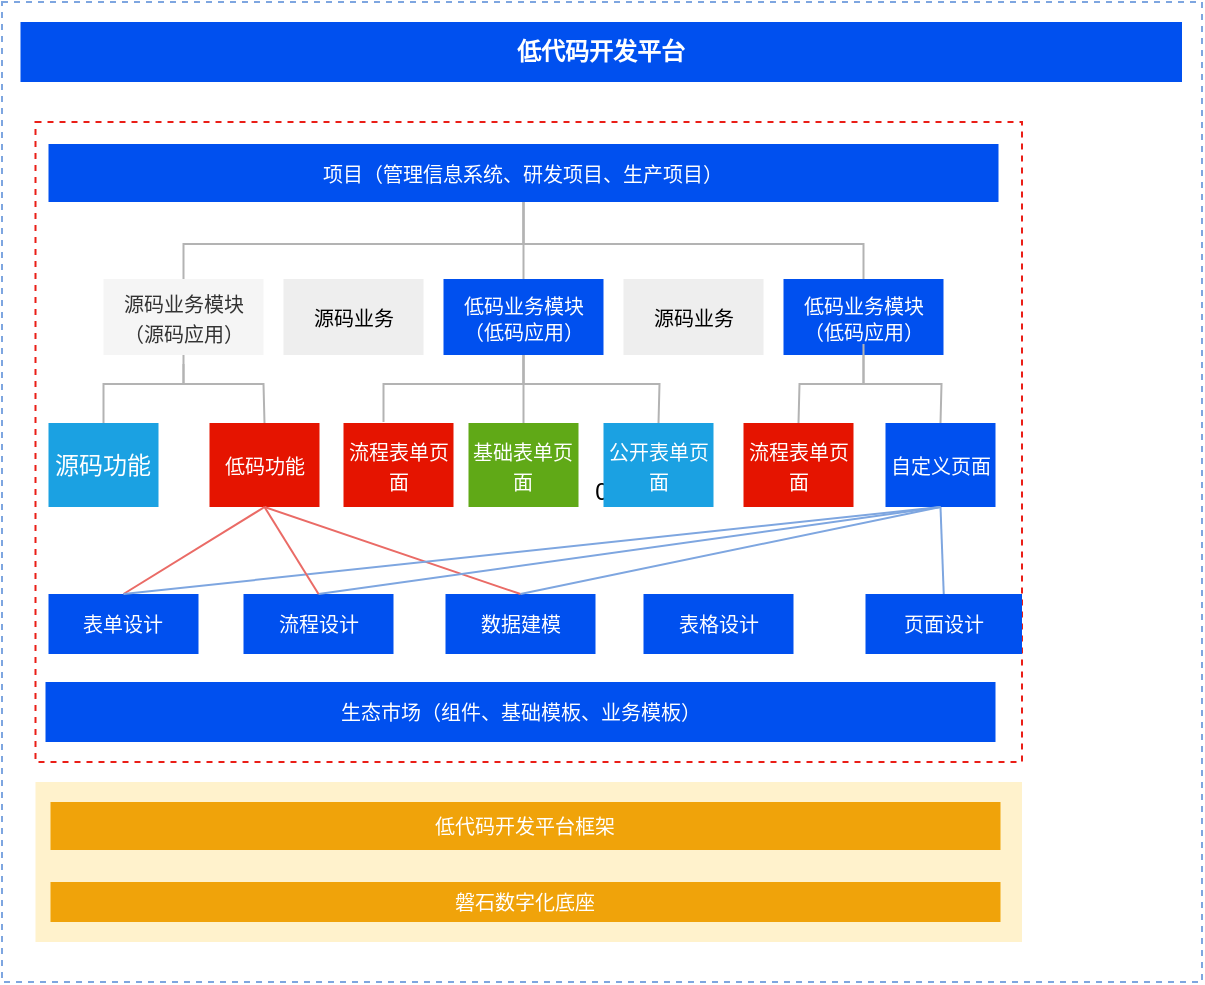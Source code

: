 <mxfile version="24.4.4" type="github">
  <diagram name="第 1 页" id="Xk4DTeO2L7ebXj1VIphF">
    <mxGraphModel dx="989" dy="538" grid="1" gridSize="10" guides="1" tooltips="1" connect="1" arrows="1" fold="1" page="1" pageScale="1" pageWidth="827" pageHeight="1169" math="0" shadow="0">
      <root>
        <mxCell id="0" />
        <mxCell id="1" parent="0" />
        <mxCell id="2grN98Y4-Hv0bliAiQ4v-1" value="0" style="rounded=0;whiteSpace=wrap;html=1;fillColor=none;strokeColor=#7EA6E0;strokeWidth=1;dashed=1;" parent="1" vertex="1">
          <mxGeometry x="320" y="400" width="600" height="490" as="geometry" />
        </mxCell>
        <mxCell id="Bs9pkw0BLUhhkMPPzYj--3" value="" style="rounded=0;whiteSpace=wrap;html=1;fillColor=#fff2cc;dashed=1;strokeColor=none;" parent="1" vertex="1">
          <mxGeometry x="336.75" y="790" width="493.25" height="80" as="geometry" />
        </mxCell>
        <mxCell id="2grN98Y4-Hv0bliAiQ4v-3" value="" style="rounded=0;whiteSpace=wrap;html=1;fillColor=none;dashed=1;strokeColor=#EA1E17;" parent="1" vertex="1">
          <mxGeometry x="336.75" y="460" width="493.25" height="320" as="geometry" />
        </mxCell>
        <mxCell id="2grN98Y4-Hv0bliAiQ4v-35" value="&lt;b style=&quot;&quot;&gt;&lt;font style=&quot;font-size: 12px;&quot;&gt;低代码开发平台&lt;/font&gt;&lt;/b&gt;" style="rounded=0;whiteSpace=wrap;html=1;fillColor=#0050ef;fontColor=#ffffff;strokeColor=none;" parent="1" vertex="1">
          <mxGeometry x="329.25" y="410" width="580.75" height="30" as="geometry" />
        </mxCell>
        <mxCell id="2grN98Y4-Hv0bliAiQ4v-36" value="&lt;font color=&quot;#ffffff&quot; style=&quot;font-size: 10px;&quot;&gt;低代码开发平台框架&lt;/font&gt;" style="rounded=0;whiteSpace=wrap;html=1;fillColor=#f0a30a;strokeColor=none;align=center;fontColor=#000000;" parent="1" vertex="1">
          <mxGeometry x="344.25" y="800" width="475" height="24" as="geometry" />
        </mxCell>
        <mxCell id="2grN98Y4-Hv0bliAiQ4v-37" value="&lt;font color=&quot;#ffffff&quot; style=&quot;font-size: 10px;&quot;&gt;磐石数字化底座&lt;/font&gt;" style="rounded=0;whiteSpace=wrap;html=1;fillColor=#f0a30a;strokeColor=none;align=center;fontColor=#000000;" parent="1" vertex="1">
          <mxGeometry x="344.25" y="840" width="475" height="20" as="geometry" />
        </mxCell>
        <mxCell id="2grN98Y4-Hv0bliAiQ4v-41" value="&lt;span style=&quot;font-size: 10px;&quot;&gt;项目（管理信息系统、研发项目、生产项目）&lt;/span&gt;" style="rounded=0;whiteSpace=wrap;html=1;fillColor=#0050ef;fontColor=#ffffff;strokeColor=none;align=center;" parent="1" vertex="1">
          <mxGeometry x="343.25" y="471" width="475" height="29" as="geometry" />
        </mxCell>
        <mxCell id="2grN98Y4-Hv0bliAiQ4v-42" value="&lt;span style=&quot;font-size: 10px;&quot;&gt;源码业务模块&lt;/span&gt;&lt;div&gt;&lt;span style=&quot;font-size: 10px;&quot;&gt;（源码应用）&lt;/span&gt;&lt;/div&gt;" style="rounded=0;whiteSpace=wrap;html=1;align=center;fillColor=#f5f5f5;fontColor=#333333;strokeColor=none;" parent="1" vertex="1">
          <mxGeometry x="370.75" y="538.5" width="80" height="38" as="geometry" />
        </mxCell>
        <mxCell id="2grN98Y4-Hv0bliAiQ4v-43" value="&lt;span style=&quot;font-size: 10px;&quot;&gt;低码功能&lt;/span&gt;" style="rounded=0;whiteSpace=wrap;html=1;fillColor=#e51400;fontColor=#ffffff;strokeColor=none;align=center;" parent="1" vertex="1">
          <mxGeometry x="423.75" y="610.5" width="55" height="42" as="geometry" />
        </mxCell>
        <mxCell id="2grN98Y4-Hv0bliAiQ4v-44" value="&lt;font style=&quot;font-size: 10px;&quot;&gt;表单设计&lt;/font&gt;" style="rounded=0;whiteSpace=wrap;html=1;fillColor=#0050ef;fontColor=#ffffff;strokeColor=none;align=center;" parent="1" vertex="1">
          <mxGeometry x="343.25" y="696" width="75" height="30" as="geometry" />
        </mxCell>
        <mxCell id="2grN98Y4-Hv0bliAiQ4v-45" style="edgeStyle=orthogonalEdgeStyle;rounded=0;orthogonalLoop=1;jettySize=auto;html=1;exitX=0.5;exitY=1;exitDx=0;exitDy=0;" parent="1" source="2grN98Y4-Hv0bliAiQ4v-44" target="2grN98Y4-Hv0bliAiQ4v-44" edge="1">
          <mxGeometry relative="1" as="geometry" />
        </mxCell>
        <mxCell id="2grN98Y4-Hv0bliAiQ4v-46" value="&lt;font style=&quot;font-size: 10px;&quot;&gt;低码业务模块&lt;/font&gt;&lt;div style=&quot;font-size: 10px;&quot;&gt;&lt;font style=&quot;font-size: 10px;&quot;&gt;（低码应用）&lt;/font&gt;&lt;/div&gt;" style="rounded=0;whiteSpace=wrap;html=1;fillColor=#0050ef;fontColor=#ffffff;strokeColor=none;align=center;" parent="1" vertex="1">
          <mxGeometry x="540.75" y="538.5" width="80" height="38" as="geometry" />
        </mxCell>
        <mxCell id="2grN98Y4-Hv0bliAiQ4v-47" value="&lt;font style=&quot;color: rgb(255, 255, 255); font-size: 10px;&quot;&gt;低码业务模块&lt;/font&gt;&lt;div style=&quot;color: rgb(255, 255, 255); font-size: 10px;&quot;&gt;（低码应用）&lt;/div&gt;" style="rounded=0;whiteSpace=wrap;html=1;align=center;fillColor=#0050ef;fontColor=#ffffff;strokeColor=none;" parent="1" vertex="1">
          <mxGeometry x="710.75" y="538.5" width="80" height="38" as="geometry" />
        </mxCell>
        <mxCell id="2grN98Y4-Hv0bliAiQ4v-48" value="源码功能" style="rounded=0;whiteSpace=wrap;html=1;fillColor=#1ba1e2;strokeColor=none;align=center;fontColor=#ffffff;" parent="1" vertex="1">
          <mxGeometry x="343.25" y="610.5" width="55" height="42" as="geometry" />
        </mxCell>
        <mxCell id="2grN98Y4-Hv0bliAiQ4v-49" value="&lt;font style=&quot;font-size: 10px;&quot;&gt;流程表单页面&lt;/font&gt;" style="rounded=0;whiteSpace=wrap;html=1;fillColor=#e51400;fontColor=#ffffff;strokeColor=none;align=center;" parent="1" vertex="1">
          <mxGeometry x="490.75" y="610.5" width="55" height="42" as="geometry" />
        </mxCell>
        <mxCell id="2grN98Y4-Hv0bliAiQ4v-50" value="&lt;font style=&quot;font-size: 10px;&quot;&gt;基础表单页面&lt;/font&gt;" style="rounded=0;whiteSpace=wrap;html=1;fillColor=#60a917;strokeColor=none;align=center;fontColor=#ffffff;" parent="1" vertex="1">
          <mxGeometry x="553.25" y="610.5" width="55" height="42" as="geometry" />
        </mxCell>
        <mxCell id="2grN98Y4-Hv0bliAiQ4v-51" value="&lt;font style=&quot;font-size: 10px;&quot;&gt;公开表单页面&lt;/font&gt;" style="rounded=0;whiteSpace=wrap;html=1;fillColor=#1ba1e2;strokeColor=none;align=center;fontColor=#ffffff;" parent="1" vertex="1">
          <mxGeometry x="620.75" y="610.5" width="55" height="42" as="geometry" />
        </mxCell>
        <mxCell id="2grN98Y4-Hv0bliAiQ4v-52" value="&lt;span style=&quot;font-size: 10px;&quot;&gt;流程表单页面&lt;/span&gt;" style="rounded=0;whiteSpace=wrap;html=1;fillColor=#e51400;fontColor=#ffffff;strokeColor=none;align=center;" parent="1" vertex="1">
          <mxGeometry x="690.75" y="610.5" width="55" height="42" as="geometry" />
        </mxCell>
        <mxCell id="2grN98Y4-Hv0bliAiQ4v-53" value="&lt;font style=&quot;font-size: 10px;&quot;&gt;自定义页面&lt;/font&gt;" style="rounded=0;whiteSpace=wrap;html=1;fillColor=#0050ef;fontColor=#ffffff;strokeColor=none;align=center;" parent="1" vertex="1">
          <mxGeometry x="761.75" y="610.5" width="55" height="42" as="geometry" />
        </mxCell>
        <mxCell id="2grN98Y4-Hv0bliAiQ4v-54" value="" style="endArrow=none;html=1;rounded=0;exitX=0.5;exitY=0;exitDx=0;exitDy=0;entryX=0.5;entryY=1;entryDx=0;entryDy=0;strokeColor=#B3B3B3;" parent="1" source="2grN98Y4-Hv0bliAiQ4v-42" target="2grN98Y4-Hv0bliAiQ4v-41" edge="1">
          <mxGeometry width="50" height="50" relative="1" as="geometry">
            <mxPoint x="540.75" y="531" as="sourcePoint" />
            <mxPoint x="590.75" y="481" as="targetPoint" />
            <Array as="points">
              <mxPoint x="410.75" y="521" />
              <mxPoint x="580.75" y="521" />
            </Array>
          </mxGeometry>
        </mxCell>
        <mxCell id="2grN98Y4-Hv0bliAiQ4v-55" value="" style="endArrow=none;html=1;rounded=0;exitX=0.5;exitY=0;exitDx=0;exitDy=0;entryX=0.5;entryY=1;entryDx=0;entryDy=0;strokeColor=#B3B3B3;" parent="1" source="2grN98Y4-Hv0bliAiQ4v-46" target="2grN98Y4-Hv0bliAiQ4v-41" edge="1">
          <mxGeometry width="50" height="50" relative="1" as="geometry">
            <mxPoint x="660.75" y="501" as="sourcePoint" />
            <mxPoint x="710.75" y="451" as="targetPoint" />
          </mxGeometry>
        </mxCell>
        <mxCell id="2grN98Y4-Hv0bliAiQ4v-56" value="" style="endArrow=none;html=1;rounded=0;exitX=0.5;exitY=0;exitDx=0;exitDy=0;entryX=0.5;entryY=1;entryDx=0;entryDy=0;strokeColor=#B3B3B3;" parent="1" source="2grN98Y4-Hv0bliAiQ4v-47" target="2grN98Y4-Hv0bliAiQ4v-41" edge="1">
          <mxGeometry width="50" height="50" relative="1" as="geometry">
            <mxPoint x="590.75" y="544" as="sourcePoint" />
            <mxPoint x="590.75" y="511" as="targetPoint" />
            <Array as="points">
              <mxPoint x="750.75" y="521" />
              <mxPoint x="580.75" y="521" />
            </Array>
          </mxGeometry>
        </mxCell>
        <mxCell id="2grN98Y4-Hv0bliAiQ4v-57" value="" style="endArrow=none;html=1;rounded=0;exitX=0.5;exitY=0;exitDx=0;exitDy=0;entryX=0.5;entryY=1;entryDx=0;entryDy=0;strokeColor=#B3B3B3;" parent="1" source="2grN98Y4-Hv0bliAiQ4v-48" target="2grN98Y4-Hv0bliAiQ4v-42" edge="1">
          <mxGeometry width="50" height="50" relative="1" as="geometry">
            <mxPoint x="520.75" y="571" as="sourcePoint" />
            <mxPoint x="570.75" y="521" as="targetPoint" />
            <Array as="points">
              <mxPoint x="370.75" y="591" />
              <mxPoint x="410.75" y="591" />
            </Array>
          </mxGeometry>
        </mxCell>
        <mxCell id="2grN98Y4-Hv0bliAiQ4v-58" value="" style="endArrow=none;html=1;rounded=0;exitX=0.5;exitY=0;exitDx=0;exitDy=0;strokeColor=#B3B3B3;" parent="1" source="2grN98Y4-Hv0bliAiQ4v-43" edge="1">
          <mxGeometry width="50" height="50" relative="1" as="geometry">
            <mxPoint x="380.75" y="620" as="sourcePoint" />
            <mxPoint x="410.75" y="581" as="targetPoint" />
            <Array as="points">
              <mxPoint x="450.75" y="591" />
              <mxPoint x="410.75" y="591" />
            </Array>
          </mxGeometry>
        </mxCell>
        <mxCell id="2grN98Y4-Hv0bliAiQ4v-59" value="" style="endArrow=none;html=1;rounded=0;exitX=0.5;exitY=0;exitDx=0;exitDy=0;entryX=0.5;entryY=1;entryDx=0;entryDy=0;strokeColor=#B3B3B3;" parent="1" target="2grN98Y4-Hv0bliAiQ4v-46" edge="1">
          <mxGeometry width="50" height="50" relative="1" as="geometry">
            <mxPoint x="510.75" y="610" as="sourcePoint" />
            <mxPoint x="573.25" y="572" as="targetPoint" />
            <Array as="points">
              <mxPoint x="510.75" y="591" />
              <mxPoint x="580.75" y="591" />
            </Array>
          </mxGeometry>
        </mxCell>
        <mxCell id="2grN98Y4-Hv0bliAiQ4v-60" value="" style="endArrow=none;html=1;rounded=0;exitX=0.5;exitY=0;exitDx=0;exitDy=0;entryX=0.5;entryY=1;entryDx=0;entryDy=0;strokeColor=#B3B3B3;" parent="1" source="2grN98Y4-Hv0bliAiQ4v-50" target="2grN98Y4-Hv0bliAiQ4v-46" edge="1">
          <mxGeometry width="50" height="50" relative="1" as="geometry">
            <mxPoint x="810.75" y="501" as="sourcePoint" />
            <mxPoint x="580.75" y="571" as="targetPoint" />
          </mxGeometry>
        </mxCell>
        <mxCell id="2grN98Y4-Hv0bliAiQ4v-61" value="" style="endArrow=none;html=1;rounded=0;entryX=0.5;entryY=0;entryDx=0;entryDy=0;exitX=0.5;exitY=1;exitDx=0;exitDy=0;strokeColor=#B3B3B3;" parent="1" source="2grN98Y4-Hv0bliAiQ4v-46" target="2grN98Y4-Hv0bliAiQ4v-51" edge="1">
          <mxGeometry width="50" height="50" relative="1" as="geometry">
            <mxPoint x="580.75" y="581" as="sourcePoint" />
            <mxPoint x="720.75" y="511" as="targetPoint" />
            <Array as="points">
              <mxPoint x="580.75" y="591" />
              <mxPoint x="648.75" y="591" />
            </Array>
          </mxGeometry>
        </mxCell>
        <mxCell id="2grN98Y4-Hv0bliAiQ4v-62" value="" style="endArrow=none;html=1;rounded=0;exitX=0.5;exitY=0;exitDx=0;exitDy=0;strokeColor=#B3B3B3;" parent="1" source="2grN98Y4-Hv0bliAiQ4v-52" edge="1">
          <mxGeometry width="50" height="50" relative="1" as="geometry">
            <mxPoint x="720.75" y="591" as="sourcePoint" />
            <mxPoint x="750.75" y="571" as="targetPoint" />
            <Array as="points">
              <mxPoint x="718.75" y="591" />
              <mxPoint x="750.75" y="591" />
            </Array>
          </mxGeometry>
        </mxCell>
        <mxCell id="2grN98Y4-Hv0bliAiQ4v-63" value="" style="endArrow=none;html=1;rounded=0;entryX=0.5;entryY=0;entryDx=0;entryDy=0;exitX=0.5;exitY=1;exitDx=0;exitDy=0;strokeColor=#B3B3B3;" parent="1" source="2grN98Y4-Hv0bliAiQ4v-47" target="2grN98Y4-Hv0bliAiQ4v-53" edge="1">
          <mxGeometry width="50" height="50" relative="1" as="geometry">
            <mxPoint x="720.75" y="591" as="sourcePoint" />
            <mxPoint x="770.75" y="541" as="targetPoint" />
            <Array as="points">
              <mxPoint x="750.75" y="591" />
              <mxPoint x="789.75" y="591" />
            </Array>
          </mxGeometry>
        </mxCell>
        <mxCell id="2grN98Y4-Hv0bliAiQ4v-64" value="&lt;span style=&quot;font-size: 10px;&quot;&gt;源码业务&lt;/span&gt;" style="rounded=0;whiteSpace=wrap;html=1;fillColor=#eeeeee;strokeColor=none;align=center;" parent="1" vertex="1">
          <mxGeometry x="460.75" y="538.5" width="70" height="38" as="geometry" />
        </mxCell>
        <mxCell id="2grN98Y4-Hv0bliAiQ4v-65" value="&lt;span style=&quot;font-size: 10px;&quot;&gt;源码业务&lt;/span&gt;" style="rounded=0;whiteSpace=wrap;html=1;fillColor=#eeeeee;strokeColor=none;align=center;" parent="1" vertex="1">
          <mxGeometry x="630.75" y="538.5" width="70" height="38" as="geometry" />
        </mxCell>
        <mxCell id="2grN98Y4-Hv0bliAiQ4v-66" value="&lt;font style=&quot;font-size: 10px;&quot;&gt;流程设计&lt;/font&gt;" style="rounded=0;whiteSpace=wrap;html=1;fillColor=#0050ef;fontColor=#ffffff;strokeColor=none;align=center;" parent="1" vertex="1">
          <mxGeometry x="440.75" y="696" width="75" height="30" as="geometry" />
        </mxCell>
        <mxCell id="2grN98Y4-Hv0bliAiQ4v-67" value="&lt;font style=&quot;font-size: 10px;&quot;&gt;数据建模&lt;/font&gt;" style="rounded=0;whiteSpace=wrap;html=1;fillColor=#0050ef;fontColor=#ffffff;strokeColor=none;align=center;" parent="1" vertex="1">
          <mxGeometry x="541.75" y="696" width="75" height="30" as="geometry" />
        </mxCell>
        <mxCell id="2grN98Y4-Hv0bliAiQ4v-68" value="&lt;font style=&quot;font-size: 10px;&quot;&gt;页面设计&lt;/font&gt;" style="rounded=0;whiteSpace=wrap;html=1;fillColor=#0050ef;fontColor=#ffffff;strokeColor=none;align=center;" parent="1" vertex="1">
          <mxGeometry x="751.75" y="696" width="78.25" height="30" as="geometry" />
        </mxCell>
        <mxCell id="2grN98Y4-Hv0bliAiQ4v-69" value="&lt;font style=&quot;font-size: 10px;&quot;&gt;表格设计&lt;/font&gt;" style="rounded=0;whiteSpace=wrap;html=1;fillColor=#0050ef;fontColor=#ffffff;strokeColor=none;align=center;" parent="1" vertex="1">
          <mxGeometry x="640.75" y="696" width="75" height="30" as="geometry" />
        </mxCell>
        <mxCell id="2grN98Y4-Hv0bliAiQ4v-70" value="" style="endArrow=none;html=1;rounded=0;exitX=0.5;exitY=0;exitDx=0;exitDy=0;strokeColor=#EA6B66;entryX=0.5;entryY=1;entryDx=0;entryDy=0;" parent="1" source="2grN98Y4-Hv0bliAiQ4v-44" target="2grN98Y4-Hv0bliAiQ4v-43" edge="1">
          <mxGeometry width="50" height="50" relative="1" as="geometry">
            <mxPoint x="610.75" y="621" as="sourcePoint" />
            <mxPoint x="450.75" y="658" as="targetPoint" />
          </mxGeometry>
        </mxCell>
        <mxCell id="2grN98Y4-Hv0bliAiQ4v-71" value="" style="endArrow=none;html=1;rounded=0;exitX=0.5;exitY=0;exitDx=0;exitDy=0;strokeColor=#EA6B66;entryX=0.5;entryY=1;entryDx=0;entryDy=0;" parent="1" source="2grN98Y4-Hv0bliAiQ4v-67" target="2grN98Y4-Hv0bliAiQ4v-43" edge="1">
          <mxGeometry width="50" height="50" relative="1" as="geometry">
            <mxPoint x="390.75" y="706" as="sourcePoint" />
            <mxPoint x="450.75" y="658" as="targetPoint" />
          </mxGeometry>
        </mxCell>
        <mxCell id="2grN98Y4-Hv0bliAiQ4v-73" value="" style="endArrow=none;html=1;rounded=0;entryX=0.5;entryY=1;entryDx=0;entryDy=0;exitX=0.5;exitY=0;exitDx=0;exitDy=0;strokeColor=#7EA6E0;" parent="1" source="2grN98Y4-Hv0bliAiQ4v-68" target="2grN98Y4-Hv0bliAiQ4v-53" edge="1">
          <mxGeometry width="50" height="50" relative="1" as="geometry">
            <mxPoint x="600.75" y="721" as="sourcePoint" />
            <mxPoint x="650.75" y="671" as="targetPoint" />
          </mxGeometry>
        </mxCell>
        <mxCell id="2grN98Y4-Hv0bliAiQ4v-74" value="" style="endArrow=none;html=1;rounded=0;entryX=0.5;entryY=1;entryDx=0;entryDy=0;exitX=0.5;exitY=0;exitDx=0;exitDy=0;strokeColor=#7EA6E0;" parent="1" source="2grN98Y4-Hv0bliAiQ4v-67" target="2grN98Y4-Hv0bliAiQ4v-53" edge="1">
          <mxGeometry width="50" height="50" relative="1" as="geometry">
            <mxPoint x="789.75" y="706" as="sourcePoint" />
            <mxPoint x="799.75" y="663" as="targetPoint" />
          </mxGeometry>
        </mxCell>
        <mxCell id="2grN98Y4-Hv0bliAiQ4v-75" value="" style="endArrow=none;html=1;rounded=0;entryX=0.5;entryY=1;entryDx=0;entryDy=0;exitX=0.5;exitY=0;exitDx=0;exitDy=0;strokeColor=#7EA6E0;" parent="1" source="2grN98Y4-Hv0bliAiQ4v-66" target="2grN98Y4-Hv0bliAiQ4v-53" edge="1">
          <mxGeometry width="50" height="50" relative="1" as="geometry">
            <mxPoint x="589.75" y="706" as="sourcePoint" />
            <mxPoint x="799.75" y="663" as="targetPoint" />
          </mxGeometry>
        </mxCell>
        <mxCell id="2grN98Y4-Hv0bliAiQ4v-76" value="" style="endArrow=none;html=1;rounded=0;entryX=0.5;entryY=1;entryDx=0;entryDy=0;exitX=0.5;exitY=0;exitDx=0;exitDy=0;strokeColor=#7EA6E0;" parent="1" source="2grN98Y4-Hv0bliAiQ4v-44" target="2grN98Y4-Hv0bliAiQ4v-53" edge="1">
          <mxGeometry width="50" height="50" relative="1" as="geometry">
            <mxPoint x="488.75" y="706" as="sourcePoint" />
            <mxPoint x="799.75" y="663" as="targetPoint" />
          </mxGeometry>
        </mxCell>
        <mxCell id="2grN98Y4-Hv0bliAiQ4v-77" value="" style="endArrow=none;html=1;rounded=0;exitX=0.5;exitY=0;exitDx=0;exitDy=0;strokeColor=#EA6B66;entryX=0.5;entryY=1;entryDx=0;entryDy=0;" parent="1" source="2grN98Y4-Hv0bliAiQ4v-66" target="2grN98Y4-Hv0bliAiQ4v-43" edge="1">
          <mxGeometry width="50" height="50" relative="1" as="geometry">
            <mxPoint x="390.75" y="706" as="sourcePoint" />
            <mxPoint x="461.75" y="663" as="targetPoint" />
          </mxGeometry>
        </mxCell>
        <mxCell id="Bs9pkw0BLUhhkMPPzYj--1" value="&lt;span style=&quot;font-size: 10px;&quot;&gt;生态市场（组件、基础模板、业务模板）&lt;/span&gt;" style="rounded=0;whiteSpace=wrap;html=1;fillColor=#0050ef;fontColor=#ffffff;strokeColor=none;align=center;" parent="1" vertex="1">
          <mxGeometry x="341.75" y="740" width="475" height="30" as="geometry" />
        </mxCell>
      </root>
    </mxGraphModel>
  </diagram>
</mxfile>
